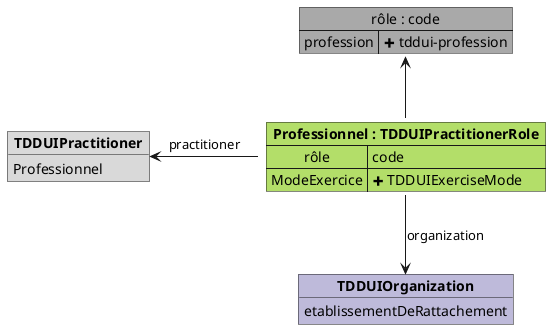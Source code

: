@startuml

map "rôle : code" as rôle #DarkGray {
    profession => <&plus> tddui-profession
}

object "**TDDUIOrganization**" as TDDUIOrganization #bebada {
    etablissementDeRattachement
}

object "**TDDUIPractitioner**" as TDDUIPractitioner #d9d9d9 {
    Professionnel
}

map "**Professionnel : TDDUIPractitionerRole**" as Professionnel #b3de69 {
    rôle => code
    ModeExercice => <&plus> TDDUIExerciseMode
}

Professionnel::rle -u-> rôle
Professionnel -d-> TDDUIOrganization : organization
Professionnel -l-> TDDUIPractitioner : practitioner

@enduml